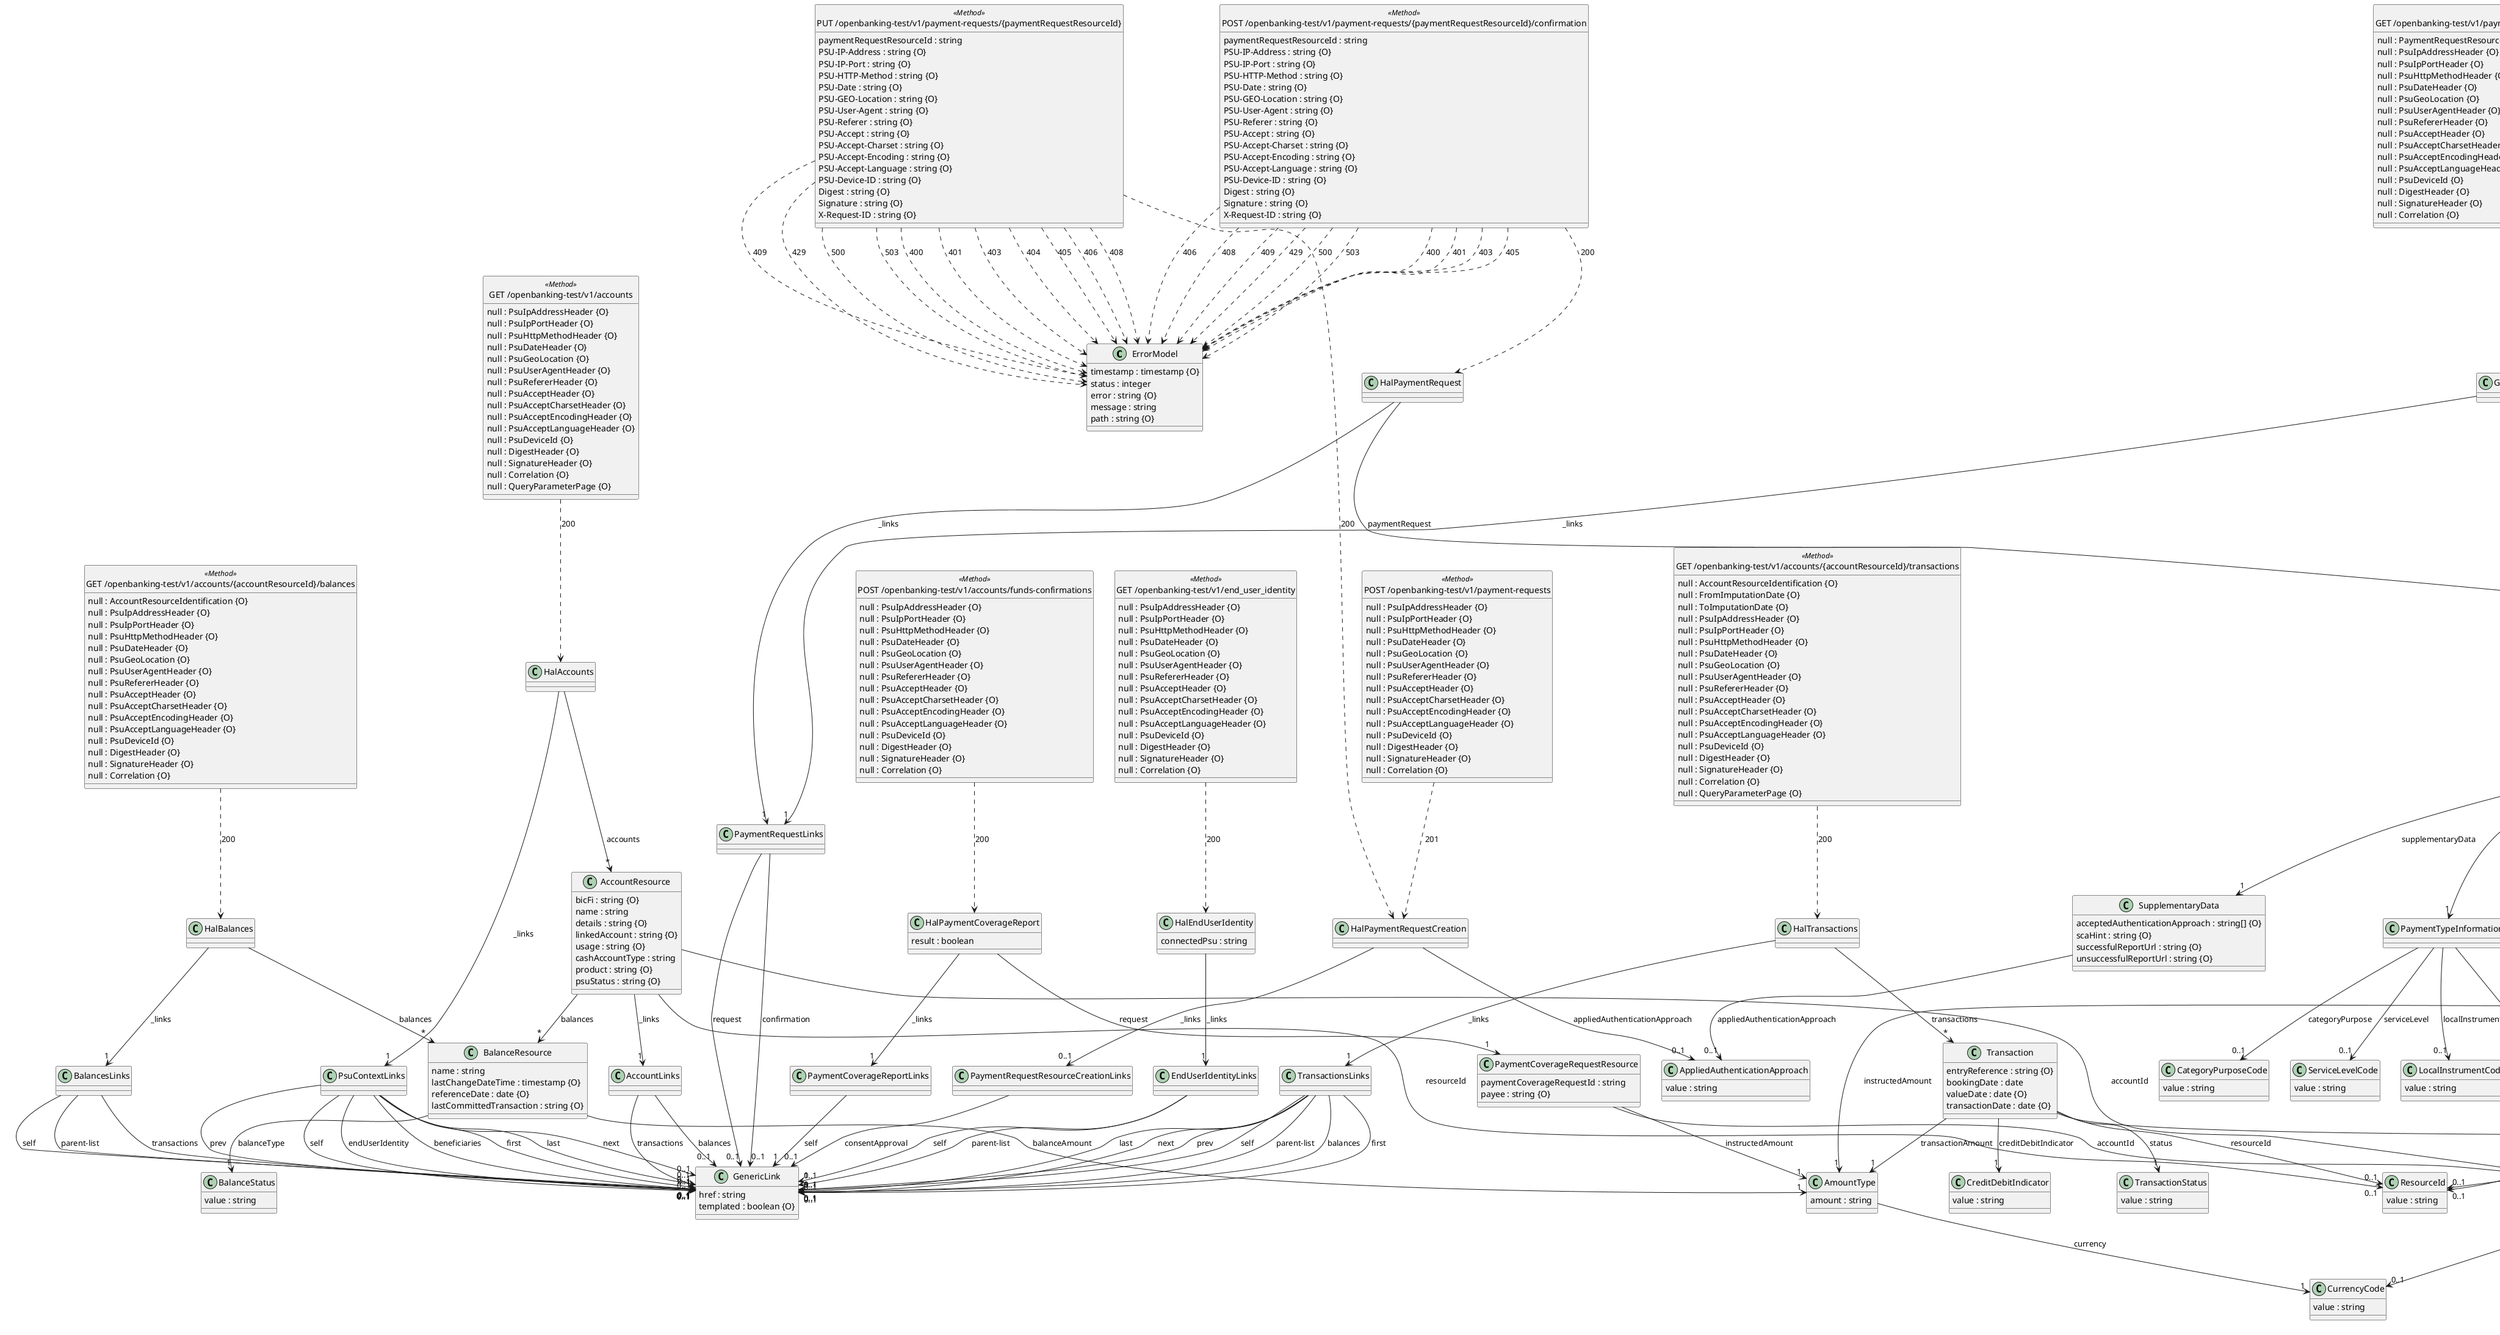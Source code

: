 @startuml

class "ErrorModel" {
  timestamp : timestamp {O}
  status : integer
  error : string {O}
  message : string
  path : string {O}
}

class "GenericLink" {
  href : string
  templated : boolean {O}
}

class "PsuContextLinks" {
}

"PsuContextLinks" --> "1" "GenericLink" : self

"PsuContextLinks" --> "0..1" "GenericLink" : endUserIdentity

"PsuContextLinks" --> "0..1" "GenericLink" : beneficiaries

"PsuContextLinks" --> "0..1" "GenericLink" : first

"PsuContextLinks" --> "0..1" "GenericLink" : last

"PsuContextLinks" --> "0..1" "GenericLink" : next

"PsuContextLinks" --> "0..1" "GenericLink" : prev

class "AccountLinks" {
}

"AccountLinks" --> "0..1" "GenericLink" : balances

"AccountLinks" --> "0..1" "GenericLink" : transactions

class "BalancesLinks" {
}

"BalancesLinks" --> "1" "GenericLink" : self

"BalancesLinks" --> "0..1" "GenericLink" : parent-list

"BalancesLinks" --> "0..1" "GenericLink" : transactions

class "TransactionsLinks" {
}

"TransactionsLinks" --> "1" "GenericLink" : self

"TransactionsLinks" --> "0..1" "GenericLink" : parent-list

"TransactionsLinks" --> "0..1" "GenericLink" : balances

"TransactionsLinks" --> "0..1" "GenericLink" : first

"TransactionsLinks" --> "0..1" "GenericLink" : last

"TransactionsLinks" --> "0..1" "GenericLink" : next

"TransactionsLinks" --> "0..1" "GenericLink" : prev

class "EndUserIdentityLinks" {
}

"EndUserIdentityLinks" --> "1" "GenericLink" : self

"EndUserIdentityLinks" --> "0..1" "GenericLink" : parent-list

class "PaymentRequestLinks" {
}

"PaymentRequestLinks" --> "0..1" "GenericLink" : request

"PaymentRequestLinks" --> "0..1" "GenericLink" : confirmation

class "PaymentCoverageReportLinks" {
}

"PaymentCoverageReportLinks" --> "1" "GenericLink" : self

class "PaymentRequestResourceCreationLinks" {
}

"PaymentRequestResourceCreationLinks" --> "0..1" "GenericLink" : consentApproval

class "AppliedAuthenticationApproach" {
  value : string
}

class "GenericIdentification" {
  identification : string
  schemeName : string
  issuer : string {O}
}

class "AccountIdentification" {
  iban : string {O}
}

"AccountIdentification" --> "0..1" "GenericIdentification" : other

"AccountIdentification" --> "0..1" "CurrencyCode" : currency

class "CurrencyCode" {
  value : string
}

class "AmountType" {
  amount : string
}

"AmountType" --> "1" "CurrencyCode" : currency

class "ClearingSystemMemberIdentification" {
  clearingSystemId : string {O}
  memberId : string {O}
}

class "FinancialInstitutionIdentification" {
  bicFi : string
  name : string {O}
}

"FinancialInstitutionIdentification" --> "0..1" "ClearingSystemMemberIdentification" : clearingSystemMemberId

"FinancialInstitutionIdentification" --> "0..1" "PostalAddress" : postalAddress

class "PostalAddress" {
  country : string
  addressLine : string[]
}

class "PartyIdentification" {
  name : string
}

"PartyIdentification" --> "0..1" "PostalAddress" : postalAddress

"PartyIdentification" --> "0..1" "GenericIdentification" : organisationId

"PartyIdentification" --> "0..1" "GenericIdentification" : privateId

class "ResourceId" {
  value : string
}

class "PaymentIdentification" {
  instructionId : string
  endToEndId : string {O}
}

"PaymentIdentification" --> "0..1" "ResourceId" : resourceId

class "PriorityCode" {
  value : string
}

class "CategoryPurposeCode" {
  value : string
}

class "ServiceLevelCode" {
  value : string
}

class "LocalInstrumentCode" {
  value : string
}

class "PaymentTypeInformation" {
}

"PaymentTypeInformation" --> "0..1" "PriorityCode" : instructionPriority

"PaymentTypeInformation" --> "0..1" "ServiceLevelCode" : serviceLevel

"PaymentTypeInformation" --> "0..1" "LocalInstrumentCode" : localInstrument

"PaymentTypeInformation" --> "0..1" "CategoryPurposeCode" : categoryPurpose

class "PurposeCode" {
  value : string
}

class "ChargeBearerCode" {
  value : string
}

class "UnstructuredRemittanceInformation" {
}

class "PaymentInformationStatusCode" {
  value : string
}

class "TransactionIndividualStatusCode" {
  value : string
}

class "StatusReasonInformation" {
  value : string
}

class "RegulatoryReportingCode" {
  value : string
}

class "RegulatoryReportingCodes" {
}

"RegulatoryReportingCodes" --> "*" "RegulatoryReportingCode"

class "RequestedExecutionDate" {
}

class "EndDate" {
}

class "ExecutionRule" {
  value : string
}

class "FrequencyCode" {
  value : string
}

class "CreditTransferTransaction" {
}

"CreditTransferTransaction" --> "1" "PaymentIdentification" : paymentId

"CreditTransferTransaction" --> "0..1" "Beneficiary" : beneficiary

"CreditTransferTransaction" --> "0..1" "RequestedExecutionDate" : requestedExecutionDate

"CreditTransferTransaction" --> "0..1" "EndDate" : endDate

"CreditTransferTransaction" --> "0..1" "ExecutionRule" : executionRule

"CreditTransferTransaction" --> "0..1" "FrequencyCode" : frequency

"CreditTransferTransaction" --> "1" "AmountType" : instructedAmount

"CreditTransferTransaction" --> "0..1" "PartyIdentification" : ultimateCreditor

"CreditTransferTransaction" --> "0..1" "RegulatoryReportingCodes" : regulatoryReportingCodes

"CreditTransferTransaction" --> "0..1" "UnstructuredRemittanceInformation" : remittanceInformation

"CreditTransferTransaction" --> "0..1" "TransactionIndividualStatusCode" : transactionStatus

"CreditTransferTransaction" --> "0..1" "StatusReasonInformation" : statusReasonInformation

class "SupplementaryData" {
  acceptedAuthenticationApproach : string[] {O}
  scaHint : string {O}
  successfulReportUrl : string {O}
  unsuccessfulReportUrl : string {O}
}

"SupplementaryData" --> "0..1" "AppliedAuthenticationApproach" : appliedAuthenticationApproach

class "BalanceStatus" {
  value : string
}

class "TransactionStatus" {
  value : string
}

class "CreditDebitIndicator" {
  value : string
}

class "Transaction" {
  entryReference : string {O}
  bookingDate : date
  valueDate : date {O}
  transactionDate : date {O}
}

"Transaction" --> "0..1" "ResourceId" : resourceId

"Transaction" --> "1" "AmountType" : transactionAmount

"Transaction" --> "1" "CreditDebitIndicator" : creditDebitIndicator

"Transaction" --> "1" "TransactionStatus" : status

"Transaction" --> "0..1" "UnstructuredRemittanceInformation" : remittanceInformation

class "AccountResource" {
  bicFi : string {O}
  name : string
  details : string {O}
  linkedAccount : string {O}
  usage : string {O}
  cashAccountType : string
  product : string {O}
  psuStatus : string {O}
}

"AccountResource" --> "0..1" "ResourceId" : resourceId

"AccountResource" --> "0..1" "AccountIdentification" : accountId

"AccountResource" --> "*" "BalanceResource" : balances

"AccountResource" --> "1" "AccountLinks" : _links

class "BalanceResource" {
  name : string
  lastChangeDateTime : timestamp {O}
  referenceDate : date {O}
  lastCommittedTransaction : string {O}
}

"BalanceResource" --> "1" "AmountType" : balanceAmount

"BalanceResource" --> "1" "BalanceStatus" : balanceType

class "PaymentInformationId" {
  value : string
}

class "CreationDateTime" {
}

class "FundsAvailabilityInformation" {
}

class "BookingInformation" {
}

class "PaymentRequestResource" {
  numberOfTransactions : integer
  requestedExecutionDate : timestamp {O}
}

"PaymentRequestResource" --> "0..1" "ResourceId" : resourceId

"PaymentRequestResource" --> "1" "PaymentInformationId" : paymentInformationId

"PaymentRequestResource" --> "1" "CreationDateTime" : creationDateTime

"PaymentRequestResource" --> "1" "PartyIdentification" : initiatingParty

"PaymentRequestResource" --> "1" "PaymentTypeInformation" : paymentTypeInformation

"PaymentRequestResource" --> "0..1" "PartyIdentification" : debtor

"PaymentRequestResource" --> "0..1" "AccountIdentification" : debtorAccount

"PaymentRequestResource" --> "0..1" "FinancialInstitutionIdentification" : debtorAgent

"PaymentRequestResource" --> "0..1" "PartyIdentification" : ultimateCreditor

"PaymentRequestResource" --> "0..1" "PurposeCode" : purpose

"PaymentRequestResource" --> "0..1" "ChargeBearerCode" : chargeBearer

"PaymentRequestResource" --> "0..1" "PaymentInformationStatusCode" : paymentInformationStatus

"PaymentRequestResource" --> "0..1" "StatusReasonInformation" : statusReasonInformation

"PaymentRequestResource" --> "0..1" "FundsAvailabilityInformation" : fundsAvailability

"PaymentRequestResource" --> "0..1" "BookingInformation" : booking

"PaymentRequestResource" --> "*" "CreditTransferTransaction" : creditTransferTransaction

"PaymentRequestResource" --> "1" "SupplementaryData" : supplementaryData

class "PaymentCoverageRequestResource" {
  paymentCoverageRequestId : string
  payee : string {O}
}

"PaymentCoverageRequestResource" --> "1" "AmountType" : instructedAmount

"PaymentCoverageRequestResource" --> "1" "AccountIdentification" : accountId

class "HalAccounts" {
}

"HalAccounts" --> "*" "AccountResource" : accounts

"HalAccounts" --> "1" "PsuContextLinks" : _links

class "HalBalances" {
}

"HalBalances" --> "*" "BalanceResource" : balances

"HalBalances" --> "1" "BalancesLinks" : _links

class "HalTransactions" {
}

"HalTransactions" --> "*" "Transaction" : transactions

"HalTransactions" --> "1" "TransactionsLinks" : _links

class "GetPaymentRequest" {
}

"GetPaymentRequest" --> "1" "PaymentRequestResource" : paymentRequest

"GetPaymentRequest" --> "1" "PaymentRequestLinks" : _links

class "HalPaymentRequest" {
}

"HalPaymentRequest" --> "1" "PaymentRequestResource" : paymentRequest

"HalPaymentRequest" --> "1" "PaymentRequestLinks" : _links

class "HalPaymentRequestCreation" {
}

"HalPaymentRequestCreation" --> "0..1" "AppliedAuthenticationApproach" : appliedAuthenticationApproach

"HalPaymentRequestCreation" --> "0..1" "PaymentRequestResourceCreationLinks" : _links

class "HalPaymentCoverageReport" {
  result : boolean
}

"HalPaymentCoverageReport" --> "1" "PaymentCoverageRequestResource" : request

"HalPaymentCoverageReport" --> "1" "PaymentCoverageReportLinks" : _links

class "Beneficiary" {
  id : string {O}
  isTrusted : boolean {O}
}

"Beneficiary" --> "0..1" "FinancialInstitutionIdentification" : creditorAgent

"Beneficiary" --> "1" "PartyIdentification" : creditor

"Beneficiary" --> "0..1" "AccountIdentification" : creditorAccount

class "HalEndUserIdentity" {
  connectedPsu : string
}

"HalEndUserIdentity" --> "1" "EndUserIdentityLinks" : _links

class "HalBeneficiaries" {
}

"HalBeneficiaries" --> "*" "Beneficiary" : beneficiaries

class "AccessibleAccounts" {
}

"AccessibleAccounts" --> "*" "AccountIdentification"

class "Access" {
  trustedBeneficiaries : boolean
  psuIdentity : boolean
}

"Access" --> "1" "AccessibleAccounts" : balances

"Access" --> "1" "AccessibleAccounts" : transactions

class "ConfirmationResource" {
  psuAuthenticationFactor : string {O}
}

"ConfirmationResource" --> "0..1" "Nonce" : nonce

class "Nonce" {
  value : string
}
hide <<Method>> circle

class "GET /openbanking-test/v1/accounts" <<Method>> {
  null : PsuIpAddressHeader {O}
  null : PsuIpPortHeader {O}
  null : PsuHttpMethodHeader {O}
  null : PsuDateHeader {O}
  null : PsuGeoLocation {O}
  null : PsuUserAgentHeader {O}
  null : PsuRefererHeader {O}
  null : PsuAcceptHeader {O}
  null : PsuAcceptCharsetHeader {O}
  null : PsuAcceptEncodingHeader {O}
  null : PsuAcceptLanguageHeader {O}
  null : PsuDeviceId {O}
  null : DigestHeader {O}
  null : SignatureHeader {O}
  null : Correlation {O}
  null : QueryParameterPage {O}
}

"GET /openbanking-test/v1/accounts" ..> "HalAccounts": 200

class "GET /openbanking-test/v1/accounts/{accountResourceId}/balances" <<Method>> {
  null : AccountResourceIdentification {O}
  null : PsuIpAddressHeader {O}
  null : PsuIpPortHeader {O}
  null : PsuHttpMethodHeader {O}
  null : PsuDateHeader {O}
  null : PsuGeoLocation {O}
  null : PsuUserAgentHeader {O}
  null : PsuRefererHeader {O}
  null : PsuAcceptHeader {O}
  null : PsuAcceptCharsetHeader {O}
  null : PsuAcceptEncodingHeader {O}
  null : PsuAcceptLanguageHeader {O}
  null : PsuDeviceId {O}
  null : DigestHeader {O}
  null : SignatureHeader {O}
  null : Correlation {O}
}

"GET /openbanking-test/v1/accounts/{accountResourceId}/balances" ..> "HalBalances": 200

class "GET /openbanking-test/v1/accounts/{accountResourceId}/transactions" <<Method>> {
  null : AccountResourceIdentification {O}
  null : FromImputationDate {O}
  null : ToImputationDate {O}
  null : PsuIpAddressHeader {O}
  null : PsuIpPortHeader {O}
  null : PsuHttpMethodHeader {O}
  null : PsuDateHeader {O}
  null : PsuGeoLocation {O}
  null : PsuUserAgentHeader {O}
  null : PsuRefererHeader {O}
  null : PsuAcceptHeader {O}
  null : PsuAcceptCharsetHeader {O}
  null : PsuAcceptEncodingHeader {O}
  null : PsuAcceptLanguageHeader {O}
  null : PsuDeviceId {O}
  null : DigestHeader {O}
  null : SignatureHeader {O}
  null : Correlation {O}
  null : QueryParameterPage {O}
}

"GET /openbanking-test/v1/accounts/{accountResourceId}/transactions" ..> "HalTransactions": 200

class "POST /openbanking-test/v1/accounts/funds-confirmations" <<Method>> {
  null : PsuIpAddressHeader {O}
  null : PsuIpPortHeader {O}
  null : PsuHttpMethodHeader {O}
  null : PsuDateHeader {O}
  null : PsuGeoLocation {O}
  null : PsuUserAgentHeader {O}
  null : PsuRefererHeader {O}
  null : PsuAcceptHeader {O}
  null : PsuAcceptCharsetHeader {O}
  null : PsuAcceptEncodingHeader {O}
  null : PsuAcceptLanguageHeader {O}
  null : PsuDeviceId {O}
  null : DigestHeader {O}
  null : SignatureHeader {O}
  null : Correlation {O}
}

"POST /openbanking-test/v1/accounts/funds-confirmations" ..> "HalPaymentCoverageReport": 200

class "PUT /openbanking-test/v1/consents" <<Method>> {
  null : PsuIpAddressHeader {O}
  null : PsuIpPortHeader {O}
  null : PsuHttpMethodHeader {O}
  null : PsuDateHeader {O}
  null : PsuGeoLocation {O}
  null : PsuUserAgentHeader {O}
  null : PsuRefererHeader {O}
  null : PsuAcceptHeader {O}
  null : PsuAcceptCharsetHeader {O}
  null : PsuAcceptEncodingHeader {O}
  null : PsuAcceptLanguageHeader {O}
  null : PsuDeviceId {O}
  null : DigestHeader {O}
  null : SignatureHeader {O}
  null : Correlation {O}
}

class "GET /openbanking-test/v1/end_user_identity" <<Method>> {
  null : PsuIpAddressHeader {O}
  null : PsuIpPortHeader {O}
  null : PsuHttpMethodHeader {O}
  null : PsuDateHeader {O}
  null : PsuGeoLocation {O}
  null : PsuUserAgentHeader {O}
  null : PsuRefererHeader {O}
  null : PsuAcceptHeader {O}
  null : PsuAcceptCharsetHeader {O}
  null : PsuAcceptEncodingHeader {O}
  null : PsuAcceptLanguageHeader {O}
  null : PsuDeviceId {O}
  null : DigestHeader {O}
  null : SignatureHeader {O}
  null : Correlation {O}
}

"GET /openbanking-test/v1/end_user_identity" ..> "HalEndUserIdentity": 200

class "GET /openbanking-test/v1/trusted-beneficiaries" <<Method>> {
  null : PsuIpAddressHeader {O}
  null : PsuIpPortHeader {O}
  null : PsuHttpMethodHeader {O}
  null : PsuDateHeader {O}
  null : PsuGeoLocation {O}
  null : PsuUserAgentHeader {O}
  null : PsuRefererHeader {O}
  null : PsuAcceptHeader {O}
  null : PsuAcceptCharsetHeader {O}
  null : PsuAcceptEncodingHeader {O}
  null : PsuAcceptLanguageHeader {O}
  null : PsuDeviceId {O}
  null : DigestHeader {O}
  null : SignatureHeader {O}
  null : Correlation {O}
}

"GET /openbanking-test/v1/trusted-beneficiaries" ..> "HalBeneficiaries": 200

class "POST /openbanking-test/v1/payment-requests" <<Method>> {
  null : PsuIpAddressHeader {O}
  null : PsuIpPortHeader {O}
  null : PsuHttpMethodHeader {O}
  null : PsuDateHeader {O}
  null : PsuGeoLocation {O}
  null : PsuUserAgentHeader {O}
  null : PsuRefererHeader {O}
  null : PsuAcceptHeader {O}
  null : PsuAcceptCharsetHeader {O}
  null : PsuAcceptEncodingHeader {O}
  null : PsuAcceptLanguageHeader {O}
  null : PsuDeviceId {O}
  null : DigestHeader {O}
  null : SignatureHeader {O}
  null : Correlation {O}
}

"POST /openbanking-test/v1/payment-requests" ..> "HalPaymentRequestCreation": 201

class "GET /openbanking-test/v1/payment-requests/{paymentRequestResourceId}" <<Method>> {
  null : PaymentRequestResourceIdentification {O}
  null : PsuIpAddressHeader {O}
  null : PsuIpPortHeader {O}
  null : PsuHttpMethodHeader {O}
  null : PsuDateHeader {O}
  null : PsuGeoLocation {O}
  null : PsuUserAgentHeader {O}
  null : PsuRefererHeader {O}
  null : PsuAcceptHeader {O}
  null : PsuAcceptCharsetHeader {O}
  null : PsuAcceptEncodingHeader {O}
  null : PsuAcceptLanguageHeader {O}
  null : PsuDeviceId {O}
  null : DigestHeader {O}
  null : SignatureHeader {O}
  null : Correlation {O}
}

"GET /openbanking-test/v1/payment-requests/{paymentRequestResourceId}" ..> "GetPaymentRequest": 200

class "PUT /openbanking-test/v1/payment-requests/{paymentRequestResourceId}" <<Method>> {
  paymentRequestResourceId : string
  PSU-IP-Address : string {O}
  PSU-IP-Port : string {O}
  PSU-HTTP-Method : string {O}
  PSU-Date : string {O}
  PSU-GEO-Location : string {O}
  PSU-User-Agent : string {O}
  PSU-Referer : string {O}
  PSU-Accept : string {O}
  PSU-Accept-Charset : string {O}
  PSU-Accept-Encoding : string {O}
  PSU-Accept-Language : string {O}
  PSU-Device-ID : string {O}
  Digest : string {O}
  Signature : string {O}
  X-Request-ID : string {O}
}

"PUT /openbanking-test/v1/payment-requests/{paymentRequestResourceId}" ..> "HalPaymentRequestCreation": 200

"PUT /openbanking-test/v1/payment-requests/{paymentRequestResourceId}" ..> "ErrorModel": 400

"PUT /openbanking-test/v1/payment-requests/{paymentRequestResourceId}" ..> "ErrorModel": 401

"PUT /openbanking-test/v1/payment-requests/{paymentRequestResourceId}" ..> "ErrorModel": 403

"PUT /openbanking-test/v1/payment-requests/{paymentRequestResourceId}" ..> "ErrorModel": 404

"PUT /openbanking-test/v1/payment-requests/{paymentRequestResourceId}" ..> "ErrorModel": 405

"PUT /openbanking-test/v1/payment-requests/{paymentRequestResourceId}" ..> "ErrorModel": 406

"PUT /openbanking-test/v1/payment-requests/{paymentRequestResourceId}" ..> "ErrorModel": 408

"PUT /openbanking-test/v1/payment-requests/{paymentRequestResourceId}" ..> "ErrorModel": 409

"PUT /openbanking-test/v1/payment-requests/{paymentRequestResourceId}" ..> "ErrorModel": 429

"PUT /openbanking-test/v1/payment-requests/{paymentRequestResourceId}" ..> "ErrorModel": 500

"PUT /openbanking-test/v1/payment-requests/{paymentRequestResourceId}" ..> "ErrorModel": 503

class "POST /openbanking-test/v1/payment-requests/{paymentRequestResourceId}/confirmation" <<Method>> {
  paymentRequestResourceId : string
  PSU-IP-Address : string {O}
  PSU-IP-Port : string {O}
  PSU-HTTP-Method : string {O}
  PSU-Date : string {O}
  PSU-GEO-Location : string {O}
  PSU-User-Agent : string {O}
  PSU-Referer : string {O}
  PSU-Accept : string {O}
  PSU-Accept-Charset : string {O}
  PSU-Accept-Encoding : string {O}
  PSU-Accept-Language : string {O}
  PSU-Device-ID : string {O}
  Digest : string {O}
  Signature : string {O}
  X-Request-ID : string {O}
}

"POST /openbanking-test/v1/payment-requests/{paymentRequestResourceId}/confirmation" ..> "HalPaymentRequest": 200

"POST /openbanking-test/v1/payment-requests/{paymentRequestResourceId}/confirmation" ..> "ErrorModel": 400

"POST /openbanking-test/v1/payment-requests/{paymentRequestResourceId}/confirmation" ..> "ErrorModel": 401

"POST /openbanking-test/v1/payment-requests/{paymentRequestResourceId}/confirmation" ..> "ErrorModel": 403

"POST /openbanking-test/v1/payment-requests/{paymentRequestResourceId}/confirmation" ..> "ErrorModel": 405

"POST /openbanking-test/v1/payment-requests/{paymentRequestResourceId}/confirmation" ..> "ErrorModel": 406

"POST /openbanking-test/v1/payment-requests/{paymentRequestResourceId}/confirmation" ..> "ErrorModel": 408

"POST /openbanking-test/v1/payment-requests/{paymentRequestResourceId}/confirmation" ..> "ErrorModel": 409

"POST /openbanking-test/v1/payment-requests/{paymentRequestResourceId}/confirmation" ..> "ErrorModel": 429

"POST /openbanking-test/v1/payment-requests/{paymentRequestResourceId}/confirmation" ..> "ErrorModel": 500

"POST /openbanking-test/v1/payment-requests/{paymentRequestResourceId}/confirmation" ..> "ErrorModel": 503

@enduml